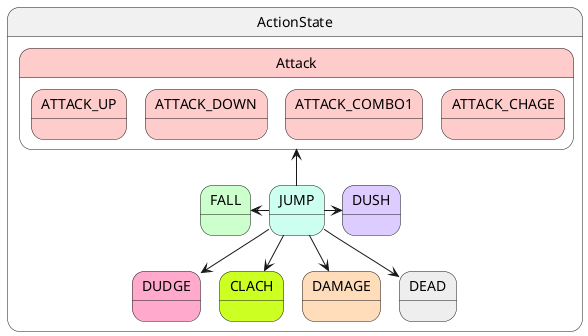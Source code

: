 @startuml _主人公状態遷移
state ActionState {
    state JUMP #CCFFF0
    state DUSH #DDCCFF
    state DUDGE #FFAACC
    state FALL #CCFFCC
    state CLACH #CCFF22
    state Attack #FFCCCC {
        state ATTACK_UP #FFCCCC
        state ATTACK_DOWN #FFCCCC
        state ATTACK_COMBO1 #FFCCCC
        state ATTACK_CHAGE #FFCCCC
    }

    state DAMAGE #FFDDBB
    state DEAD #EEEEEE
}

JUMP -up-> Attack
JUMP -left-> FALL
JUMP -right-> DUSH
JUMP --> DAMAGE
JUMP --> DEAD
JUMP --> DUDGE
JUMP --> CLACH

@enduml